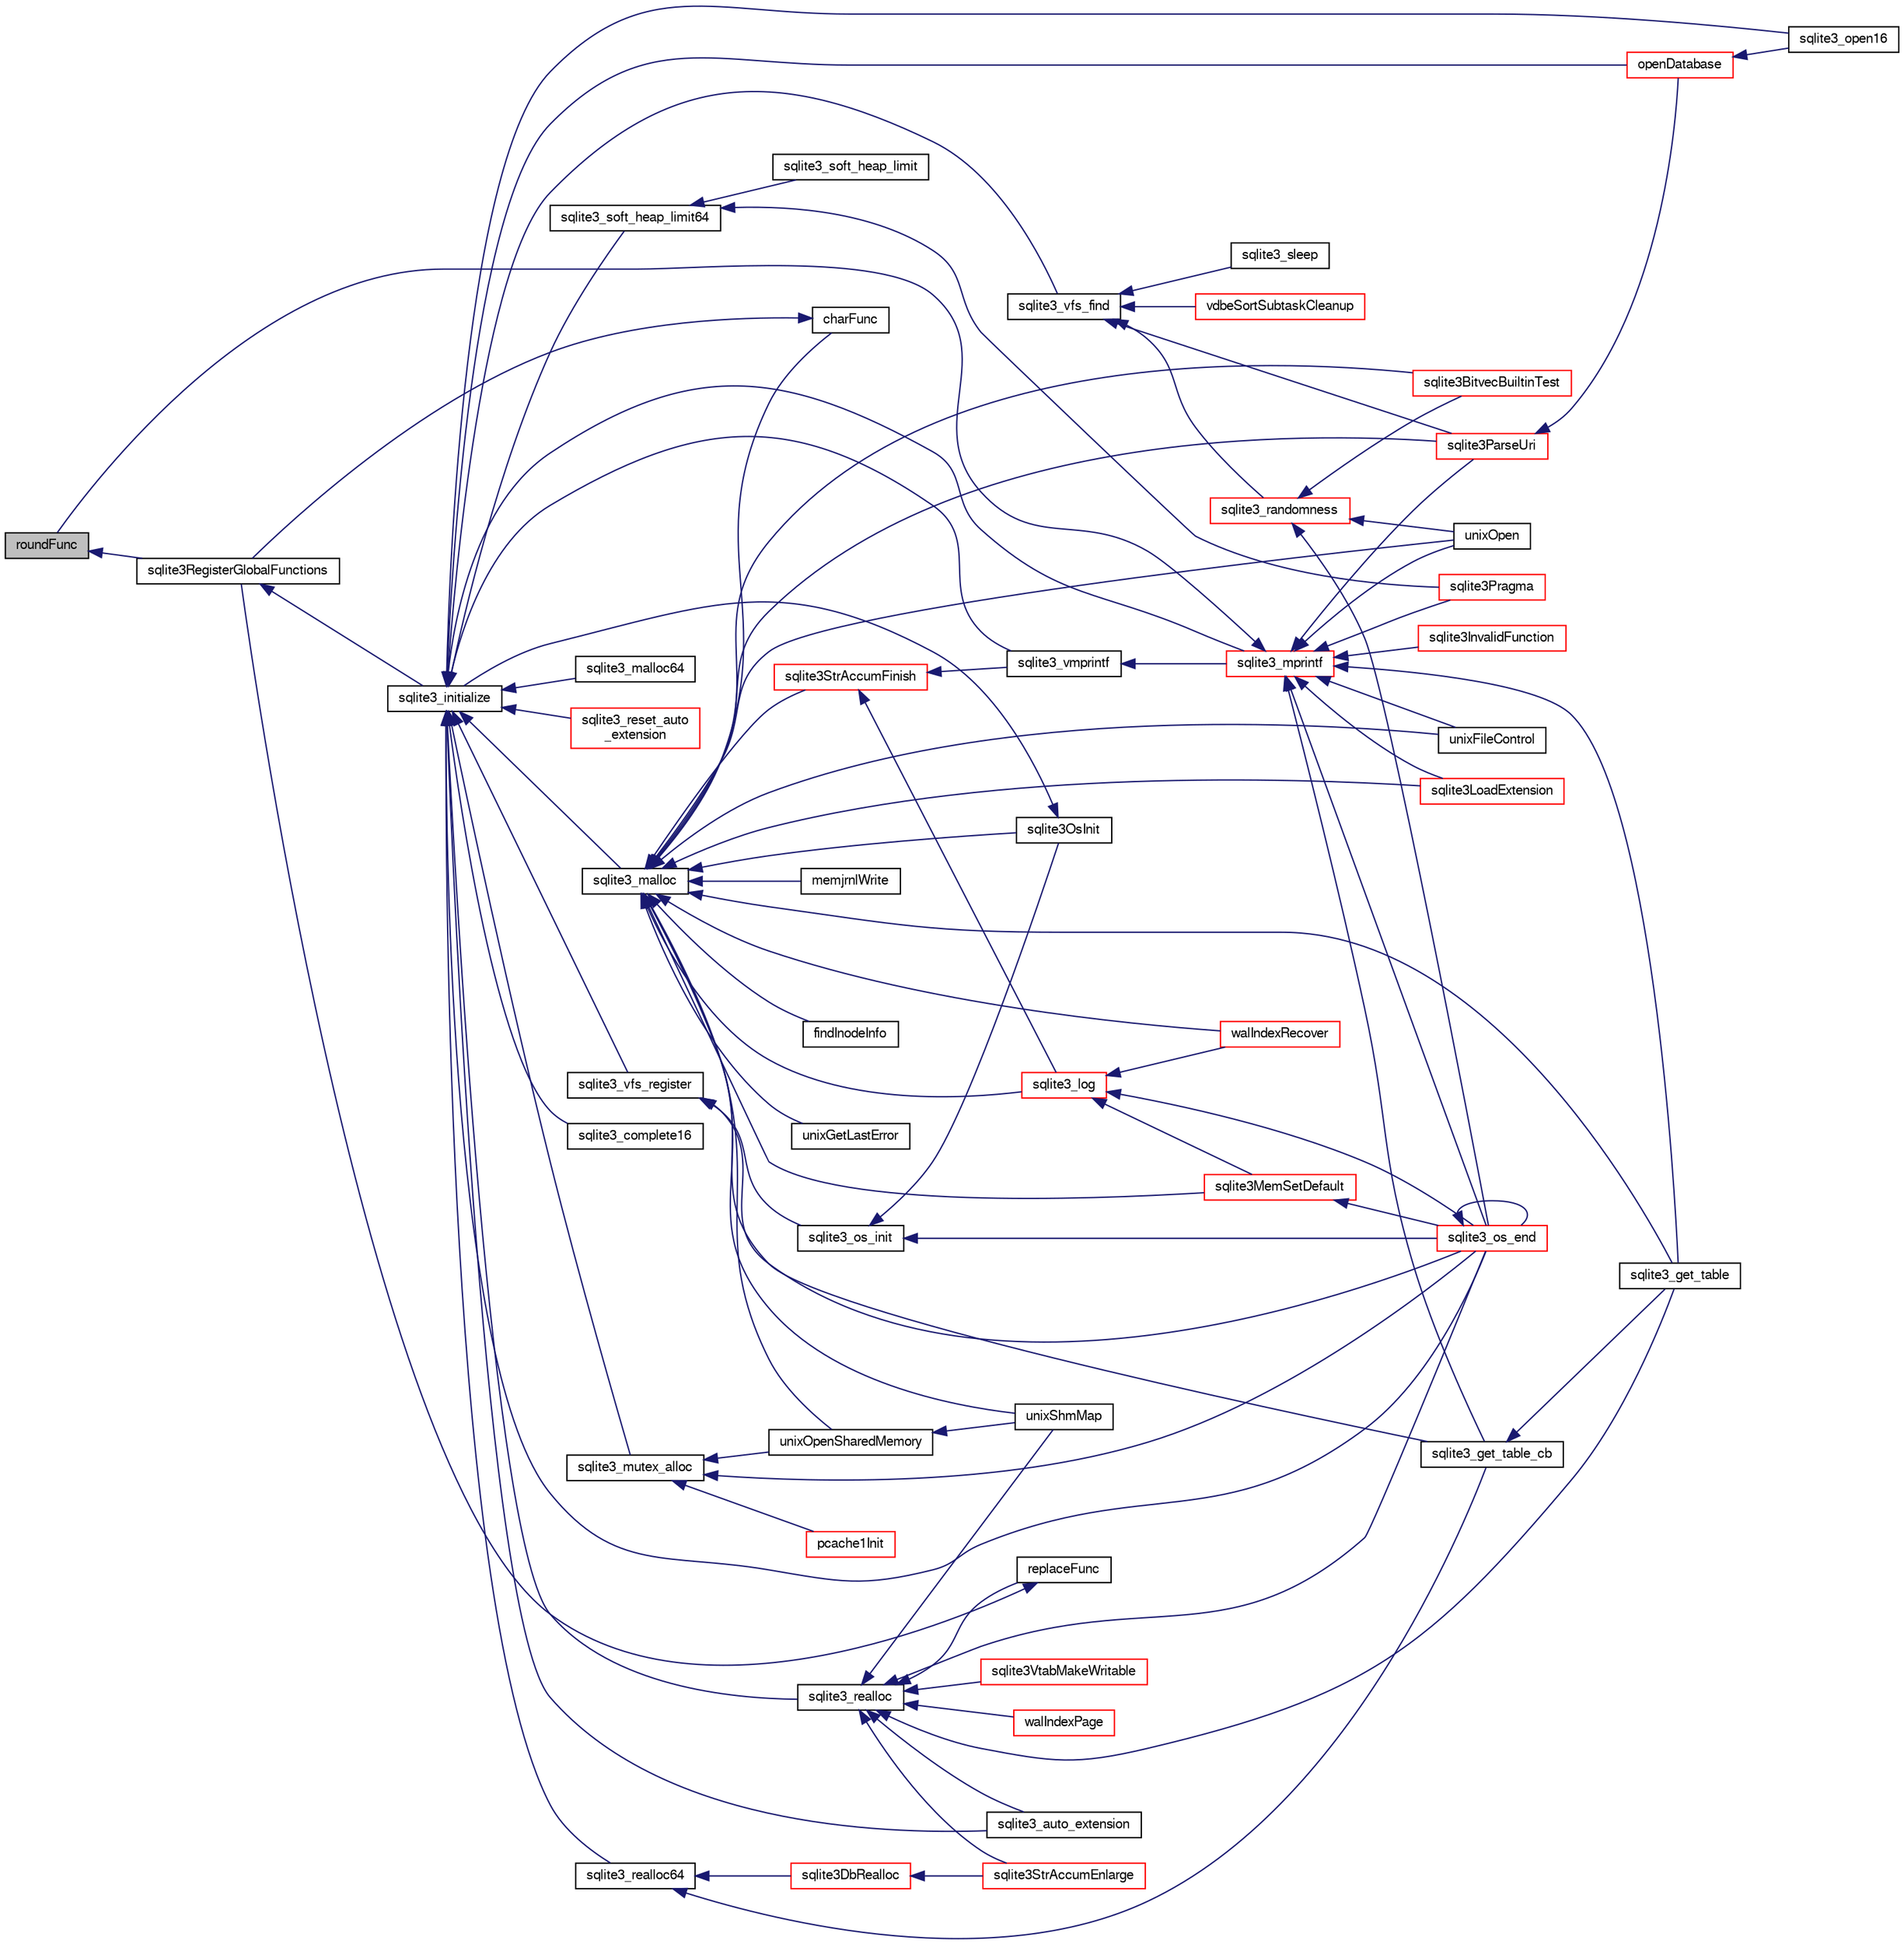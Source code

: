 digraph "roundFunc"
{
  edge [fontname="FreeSans",fontsize="10",labelfontname="FreeSans",labelfontsize="10"];
  node [fontname="FreeSans",fontsize="10",shape=record];
  rankdir="LR";
  Node279437 [label="roundFunc",height=0.2,width=0.4,color="black", fillcolor="grey75", style="filled", fontcolor="black"];
  Node279437 -> Node279438 [dir="back",color="midnightblue",fontsize="10",style="solid",fontname="FreeSans"];
  Node279438 [label="sqlite3RegisterGlobalFunctions",height=0.2,width=0.4,color="black", fillcolor="white", style="filled",URL="$sqlite3_8c.html#a9f75bd111010f29e1b8d74344473c4ec"];
  Node279438 -> Node279439 [dir="back",color="midnightblue",fontsize="10",style="solid",fontname="FreeSans"];
  Node279439 [label="sqlite3_initialize",height=0.2,width=0.4,color="black", fillcolor="white", style="filled",URL="$sqlite3_8h.html#ab0c0ee2d5d4cf8b28e9572296a8861df"];
  Node279439 -> Node279440 [dir="back",color="midnightblue",fontsize="10",style="solid",fontname="FreeSans"];
  Node279440 [label="sqlite3_vfs_find",height=0.2,width=0.4,color="black", fillcolor="white", style="filled",URL="$sqlite3_8h.html#ac201a26de3dfa1d6deb8069eb8d95627"];
  Node279440 -> Node279441 [dir="back",color="midnightblue",fontsize="10",style="solid",fontname="FreeSans"];
  Node279441 [label="sqlite3_randomness",height=0.2,width=0.4,color="red", fillcolor="white", style="filled",URL="$sqlite3_8h.html#aa452ad88657d4606e137b09c4e9315c7"];
  Node279441 -> Node279445 [dir="back",color="midnightblue",fontsize="10",style="solid",fontname="FreeSans"];
  Node279445 [label="unixOpen",height=0.2,width=0.4,color="black", fillcolor="white", style="filled",URL="$sqlite3_8c.html#a8ed5efc47b6e14f7805cd1bb9b215775"];
  Node279441 -> Node279446 [dir="back",color="midnightblue",fontsize="10",style="solid",fontname="FreeSans"];
  Node279446 [label="sqlite3_os_end",height=0.2,width=0.4,color="red", fillcolor="white", style="filled",URL="$sqlite3_8h.html#a2288c95881ecca13d994e42b6a958906"];
  Node279446 -> Node279446 [dir="back",color="midnightblue",fontsize="10",style="solid",fontname="FreeSans"];
  Node279441 -> Node279448 [dir="back",color="midnightblue",fontsize="10",style="solid",fontname="FreeSans"];
  Node279448 [label="sqlite3BitvecBuiltinTest",height=0.2,width=0.4,color="red", fillcolor="white", style="filled",URL="$sqlite3_8c.html#a9b4e3e921ce1ede6f10a9106c034ff9b"];
  Node279440 -> Node279844 [dir="back",color="midnightblue",fontsize="10",style="solid",fontname="FreeSans"];
  Node279844 [label="vdbeSortSubtaskCleanup",height=0.2,width=0.4,color="red", fillcolor="white", style="filled",URL="$sqlite3_8c.html#abc8ce4c3ef58cc10f5b27642aab32b30"];
  Node279440 -> Node279847 [dir="back",color="midnightblue",fontsize="10",style="solid",fontname="FreeSans"];
  Node279847 [label="sqlite3ParseUri",height=0.2,width=0.4,color="red", fillcolor="white", style="filled",URL="$sqlite3_8c.html#aaa912f29a67460d8b2186c97056e8767"];
  Node279847 -> Node279690 [dir="back",color="midnightblue",fontsize="10",style="solid",fontname="FreeSans"];
  Node279690 [label="openDatabase",height=0.2,width=0.4,color="red", fillcolor="white", style="filled",URL="$sqlite3_8c.html#a6a9c3bc3a64234e863413f41db473758"];
  Node279690 -> Node279693 [dir="back",color="midnightblue",fontsize="10",style="solid",fontname="FreeSans"];
  Node279693 [label="sqlite3_open16",height=0.2,width=0.4,color="black", fillcolor="white", style="filled",URL="$sqlite3_8h.html#adbc401bb96713f32e553db32f6f3ca33"];
  Node279440 -> Node279848 [dir="back",color="midnightblue",fontsize="10",style="solid",fontname="FreeSans"];
  Node279848 [label="sqlite3_sleep",height=0.2,width=0.4,color="black", fillcolor="white", style="filled",URL="$sqlite3_8h.html#ad0c133ddbbecb6433f3c6ebef8966efa"];
  Node279439 -> Node279849 [dir="back",color="midnightblue",fontsize="10",style="solid",fontname="FreeSans"];
  Node279849 [label="sqlite3_vfs_register",height=0.2,width=0.4,color="black", fillcolor="white", style="filled",URL="$sqlite3_8h.html#a7184b289ccd4c4c7200589137d88c4ae"];
  Node279849 -> Node279850 [dir="back",color="midnightblue",fontsize="10",style="solid",fontname="FreeSans"];
  Node279850 [label="sqlite3_os_init",height=0.2,width=0.4,color="black", fillcolor="white", style="filled",URL="$sqlite3_8h.html#acebc2290d00a32d3afe2361f2979038b"];
  Node279850 -> Node279851 [dir="back",color="midnightblue",fontsize="10",style="solid",fontname="FreeSans"];
  Node279851 [label="sqlite3OsInit",height=0.2,width=0.4,color="black", fillcolor="white", style="filled",URL="$sqlite3_8c.html#afeaa886fe1ca086a30fd278b1d069762"];
  Node279851 -> Node279439 [dir="back",color="midnightblue",fontsize="10",style="solid",fontname="FreeSans"];
  Node279850 -> Node279446 [dir="back",color="midnightblue",fontsize="10",style="solid",fontname="FreeSans"];
  Node279849 -> Node279446 [dir="back",color="midnightblue",fontsize="10",style="solid",fontname="FreeSans"];
  Node279439 -> Node279852 [dir="back",color="midnightblue",fontsize="10",style="solid",fontname="FreeSans"];
  Node279852 [label="sqlite3_mutex_alloc",height=0.2,width=0.4,color="black", fillcolor="white", style="filled",URL="$sqlite3_8h.html#aa3f89418cd18e99596435c958b29b650"];
  Node279852 -> Node279853 [dir="back",color="midnightblue",fontsize="10",style="solid",fontname="FreeSans"];
  Node279853 [label="unixOpenSharedMemory",height=0.2,width=0.4,color="black", fillcolor="white", style="filled",URL="$sqlite3_8c.html#a30775afa2e08ca6ddc7853326afed7c7"];
  Node279853 -> Node279854 [dir="back",color="midnightblue",fontsize="10",style="solid",fontname="FreeSans"];
  Node279854 [label="unixShmMap",height=0.2,width=0.4,color="black", fillcolor="white", style="filled",URL="$sqlite3_8c.html#aeaa77f0ab08a4f4ee5f86e8c9727e974"];
  Node279852 -> Node279446 [dir="back",color="midnightblue",fontsize="10",style="solid",fontname="FreeSans"];
  Node279852 -> Node279855 [dir="back",color="midnightblue",fontsize="10",style="solid",fontname="FreeSans"];
  Node279855 [label="pcache1Init",height=0.2,width=0.4,color="red", fillcolor="white", style="filled",URL="$sqlite3_8c.html#a05e9c1daf3dd812db1d769b69b20e069"];
  Node279439 -> Node279925 [dir="back",color="midnightblue",fontsize="10",style="solid",fontname="FreeSans"];
  Node279925 [label="sqlite3_soft_heap_limit64",height=0.2,width=0.4,color="black", fillcolor="white", style="filled",URL="$sqlite3_8h.html#ab37b3a4d1652e3acb2c43d1252e6b852"];
  Node279925 -> Node279926 [dir="back",color="midnightblue",fontsize="10",style="solid",fontname="FreeSans"];
  Node279926 [label="sqlite3_soft_heap_limit",height=0.2,width=0.4,color="black", fillcolor="white", style="filled",URL="$sqlite3_8h.html#a18c3472581de3072201723e798524fdc"];
  Node279925 -> Node279533 [dir="back",color="midnightblue",fontsize="10",style="solid",fontname="FreeSans"];
  Node279533 [label="sqlite3Pragma",height=0.2,width=0.4,color="red", fillcolor="white", style="filled",URL="$sqlite3_8c.html#a111391370f58f8e6a6eca51fd34d62ed"];
  Node279439 -> Node279927 [dir="back",color="midnightblue",fontsize="10",style="solid",fontname="FreeSans"];
  Node279927 [label="sqlite3_malloc",height=0.2,width=0.4,color="black", fillcolor="white", style="filled",URL="$sqlite3_8h.html#a510e31845345737f17d86ce0b2328356"];
  Node279927 -> Node279851 [dir="back",color="midnightblue",fontsize="10",style="solid",fontname="FreeSans"];
  Node279927 -> Node279923 [dir="back",color="midnightblue",fontsize="10",style="solid",fontname="FreeSans"];
  Node279923 [label="sqlite3MemSetDefault",height=0.2,width=0.4,color="red", fillcolor="white", style="filled",URL="$sqlite3_8c.html#a162fbfd727e92c5f8f72625b5ff62549"];
  Node279923 -> Node279446 [dir="back",color="midnightblue",fontsize="10",style="solid",fontname="FreeSans"];
  Node279927 -> Node279928 [dir="back",color="midnightblue",fontsize="10",style="solid",fontname="FreeSans"];
  Node279928 [label="sqlite3StrAccumFinish",height=0.2,width=0.4,color="red", fillcolor="white", style="filled",URL="$sqlite3_8c.html#adb7f26b10ac1b847db6f000ef4c2e2ba"];
  Node279928 -> Node280002 [dir="back",color="midnightblue",fontsize="10",style="solid",fontname="FreeSans"];
  Node280002 [label="sqlite3_vmprintf",height=0.2,width=0.4,color="black", fillcolor="white", style="filled",URL="$sqlite3_8h.html#ac240de67ddf003828f16a6d9dd3fa3ca"];
  Node280002 -> Node280003 [dir="back",color="midnightblue",fontsize="10",style="solid",fontname="FreeSans"];
  Node280003 [label="sqlite3_mprintf",height=0.2,width=0.4,color="red", fillcolor="white", style="filled",URL="$sqlite3_8h.html#a9533933e57f7ccbb48c32041ce3a8862"];
  Node280003 -> Node279444 [dir="back",color="midnightblue",fontsize="10",style="solid",fontname="FreeSans"];
  Node279444 [label="unixFileControl",height=0.2,width=0.4,color="black", fillcolor="white", style="filled",URL="$sqlite3_8c.html#ad71f213fa385cc58f307cefd953c03ae"];
  Node280003 -> Node279445 [dir="back",color="midnightblue",fontsize="10",style="solid",fontname="FreeSans"];
  Node280003 -> Node279446 [dir="back",color="midnightblue",fontsize="10",style="solid",fontname="FreeSans"];
  Node280003 -> Node280004 [dir="back",color="midnightblue",fontsize="10",style="solid",fontname="FreeSans"];
  Node280004 [label="sqlite3InvalidFunction",height=0.2,width=0.4,color="red", fillcolor="white", style="filled",URL="$sqlite3_8c.html#af6025be1f4733eabe60702a187c97da9"];
  Node280003 -> Node279437 [dir="back",color="midnightblue",fontsize="10",style="solid",fontname="FreeSans"];
  Node280003 -> Node280005 [dir="back",color="midnightblue",fontsize="10",style="solid",fontname="FreeSans"];
  Node280005 [label="sqlite3LoadExtension",height=0.2,width=0.4,color="red", fillcolor="white", style="filled",URL="$sqlite3_8c.html#a3b46232455de4779a67c63b2c9004245"];
  Node280003 -> Node279533 [dir="back",color="midnightblue",fontsize="10",style="solid",fontname="FreeSans"];
  Node280003 -> Node280008 [dir="back",color="midnightblue",fontsize="10",style="solid",fontname="FreeSans"];
  Node280008 [label="sqlite3_get_table_cb",height=0.2,width=0.4,color="black", fillcolor="white", style="filled",URL="$sqlite3_8c.html#a1dbaba1b543953c0dade97357c5866b1"];
  Node280008 -> Node279649 [dir="back",color="midnightblue",fontsize="10",style="solid",fontname="FreeSans"];
  Node279649 [label="sqlite3_get_table",height=0.2,width=0.4,color="black", fillcolor="white", style="filled",URL="$sqlite3_8h.html#a5effeac4e12df57beaa35c5be1f61579"];
  Node280003 -> Node279649 [dir="back",color="midnightblue",fontsize="10",style="solid",fontname="FreeSans"];
  Node280003 -> Node279847 [dir="back",color="midnightblue",fontsize="10",style="solid",fontname="FreeSans"];
  Node279928 -> Node280112 [dir="back",color="midnightblue",fontsize="10",style="solid",fontname="FreeSans"];
  Node280112 [label="sqlite3_log",height=0.2,width=0.4,color="red", fillcolor="white", style="filled",URL="$sqlite3_8h.html#a298c9699bf9c143662c6b1fec4b2dc3b"];
  Node280112 -> Node279923 [dir="back",color="midnightblue",fontsize="10",style="solid",fontname="FreeSans"];
  Node280112 -> Node279446 [dir="back",color="midnightblue",fontsize="10",style="solid",fontname="FreeSans"];
  Node280112 -> Node280040 [dir="back",color="midnightblue",fontsize="10",style="solid",fontname="FreeSans"];
  Node280040 [label="walIndexRecover",height=0.2,width=0.4,color="red", fillcolor="white", style="filled",URL="$sqlite3_8c.html#ab4ee99f3710323acbeb6c495dd18d205"];
  Node279927 -> Node280112 [dir="back",color="midnightblue",fontsize="10",style="solid",fontname="FreeSans"];
  Node279927 -> Node280191 [dir="back",color="midnightblue",fontsize="10",style="solid",fontname="FreeSans"];
  Node280191 [label="findInodeInfo",height=0.2,width=0.4,color="black", fillcolor="white", style="filled",URL="$sqlite3_8c.html#ac92c39062e69a79c4a62dfd55242c782"];
  Node279927 -> Node279444 [dir="back",color="midnightblue",fontsize="10",style="solid",fontname="FreeSans"];
  Node279927 -> Node279853 [dir="back",color="midnightblue",fontsize="10",style="solid",fontname="FreeSans"];
  Node279927 -> Node279854 [dir="back",color="midnightblue",fontsize="10",style="solid",fontname="FreeSans"];
  Node279927 -> Node279445 [dir="back",color="midnightblue",fontsize="10",style="solid",fontname="FreeSans"];
  Node279927 -> Node280023 [dir="back",color="midnightblue",fontsize="10",style="solid",fontname="FreeSans"];
  Node280023 [label="unixGetLastError",height=0.2,width=0.4,color="black", fillcolor="white", style="filled",URL="$sqlite3_8c.html#aed1e42f49d74b419c3c85b559dd61240"];
  Node279927 -> Node279448 [dir="back",color="midnightblue",fontsize="10",style="solid",fontname="FreeSans"];
  Node279927 -> Node280040 [dir="back",color="midnightblue",fontsize="10",style="solid",fontname="FreeSans"];
  Node279927 -> Node280192 [dir="back",color="midnightblue",fontsize="10",style="solid",fontname="FreeSans"];
  Node280192 [label="memjrnlWrite",height=0.2,width=0.4,color="black", fillcolor="white", style="filled",URL="$sqlite3_8c.html#af8bd7d5d7eafce5542f8de300a120c47"];
  Node279927 -> Node280193 [dir="back",color="midnightblue",fontsize="10",style="solid",fontname="FreeSans"];
  Node280193 [label="charFunc",height=0.2,width=0.4,color="black", fillcolor="white", style="filled",URL="$sqlite3_8c.html#ab9b72ce47fcea3c3b92e816435a0fd91"];
  Node280193 -> Node279438 [dir="back",color="midnightblue",fontsize="10",style="solid",fontname="FreeSans"];
  Node279927 -> Node280005 [dir="back",color="midnightblue",fontsize="10",style="solid",fontname="FreeSans"];
  Node279927 -> Node280008 [dir="back",color="midnightblue",fontsize="10",style="solid",fontname="FreeSans"];
  Node279927 -> Node279649 [dir="back",color="midnightblue",fontsize="10",style="solid",fontname="FreeSans"];
  Node279927 -> Node279847 [dir="back",color="midnightblue",fontsize="10",style="solid",fontname="FreeSans"];
  Node279439 -> Node280194 [dir="back",color="midnightblue",fontsize="10",style="solid",fontname="FreeSans"];
  Node280194 [label="sqlite3_malloc64",height=0.2,width=0.4,color="black", fillcolor="white", style="filled",URL="$sqlite3_8h.html#a12b7ee85e539ea28c130c5c75b96a82a"];
  Node279439 -> Node280195 [dir="back",color="midnightblue",fontsize="10",style="solid",fontname="FreeSans"];
  Node280195 [label="sqlite3_realloc",height=0.2,width=0.4,color="black", fillcolor="white", style="filled",URL="$sqlite3_8h.html#a627f0eeface58024ef47403d8cc76b35"];
  Node280195 -> Node280196 [dir="back",color="midnightblue",fontsize="10",style="solid",fontname="FreeSans"];
  Node280196 [label="sqlite3StrAccumEnlarge",height=0.2,width=0.4,color="red", fillcolor="white", style="filled",URL="$sqlite3_8c.html#a38976500a97c69d65086eeccca82dd96"];
  Node280195 -> Node279854 [dir="back",color="midnightblue",fontsize="10",style="solid",fontname="FreeSans"];
  Node280195 -> Node279446 [dir="back",color="midnightblue",fontsize="10",style="solid",fontname="FreeSans"];
  Node280195 -> Node280202 [dir="back",color="midnightblue",fontsize="10",style="solid",fontname="FreeSans"];
  Node280202 [label="walIndexPage",height=0.2,width=0.4,color="red", fillcolor="white", style="filled",URL="$sqlite3_8c.html#affd3251fd1aa1218170d421177256e24"];
  Node280195 -> Node280065 [dir="back",color="midnightblue",fontsize="10",style="solid",fontname="FreeSans"];
  Node280065 [label="replaceFunc",height=0.2,width=0.4,color="black", fillcolor="white", style="filled",URL="$sqlite3_8c.html#a752b98a7c55d204c397a4902b49b1ce4"];
  Node280065 -> Node279438 [dir="back",color="midnightblue",fontsize="10",style="solid",fontname="FreeSans"];
  Node280195 -> Node280211 [dir="back",color="midnightblue",fontsize="10",style="solid",fontname="FreeSans"];
  Node280211 [label="sqlite3_auto_extension",height=0.2,width=0.4,color="black", fillcolor="white", style="filled",URL="$sqlite3_8h.html#a85a95b45e94f6bcd52aa39b6acdb36d7"];
  Node280195 -> Node279649 [dir="back",color="midnightblue",fontsize="10",style="solid",fontname="FreeSans"];
  Node280195 -> Node280212 [dir="back",color="midnightblue",fontsize="10",style="solid",fontname="FreeSans"];
  Node280212 [label="sqlite3VtabMakeWritable",height=0.2,width=0.4,color="red", fillcolor="white", style="filled",URL="$sqlite3_8c.html#a58c646608238d2619371c3e8b6bc0d86"];
  Node279439 -> Node280213 [dir="back",color="midnightblue",fontsize="10",style="solid",fontname="FreeSans"];
  Node280213 [label="sqlite3_realloc64",height=0.2,width=0.4,color="black", fillcolor="white", style="filled",URL="$sqlite3_8h.html#afe88c85e9f864a3fd92941cad197245d"];
  Node280213 -> Node280214 [dir="back",color="midnightblue",fontsize="10",style="solid",fontname="FreeSans"];
  Node280214 [label="sqlite3DbRealloc",height=0.2,width=0.4,color="red", fillcolor="white", style="filled",URL="$sqlite3_8c.html#ae028f4902a9d29bcaf310ff289ee87dc"];
  Node280214 -> Node280196 [dir="back",color="midnightblue",fontsize="10",style="solid",fontname="FreeSans"];
  Node280213 -> Node280008 [dir="back",color="midnightblue",fontsize="10",style="solid",fontname="FreeSans"];
  Node279439 -> Node280002 [dir="back",color="midnightblue",fontsize="10",style="solid",fontname="FreeSans"];
  Node279439 -> Node280003 [dir="back",color="midnightblue",fontsize="10",style="solid",fontname="FreeSans"];
  Node279439 -> Node279446 [dir="back",color="midnightblue",fontsize="10",style="solid",fontname="FreeSans"];
  Node279439 -> Node280211 [dir="back",color="midnightblue",fontsize="10",style="solid",fontname="FreeSans"];
  Node279439 -> Node280313 [dir="back",color="midnightblue",fontsize="10",style="solid",fontname="FreeSans"];
  Node280313 [label="sqlite3_reset_auto\l_extension",height=0.2,width=0.4,color="red", fillcolor="white", style="filled",URL="$sqlite3_8h.html#ac33f4064ae6690cada7bdc89e8153ffc"];
  Node279439 -> Node280178 [dir="back",color="midnightblue",fontsize="10",style="solid",fontname="FreeSans"];
  Node280178 [label="sqlite3_complete16",height=0.2,width=0.4,color="black", fillcolor="white", style="filled",URL="$sqlite3_8h.html#a3260341c2ef82787acca48414a1d03a1"];
  Node279439 -> Node279690 [dir="back",color="midnightblue",fontsize="10",style="solid",fontname="FreeSans"];
  Node279439 -> Node279693 [dir="back",color="midnightblue",fontsize="10",style="solid",fontname="FreeSans"];
}
